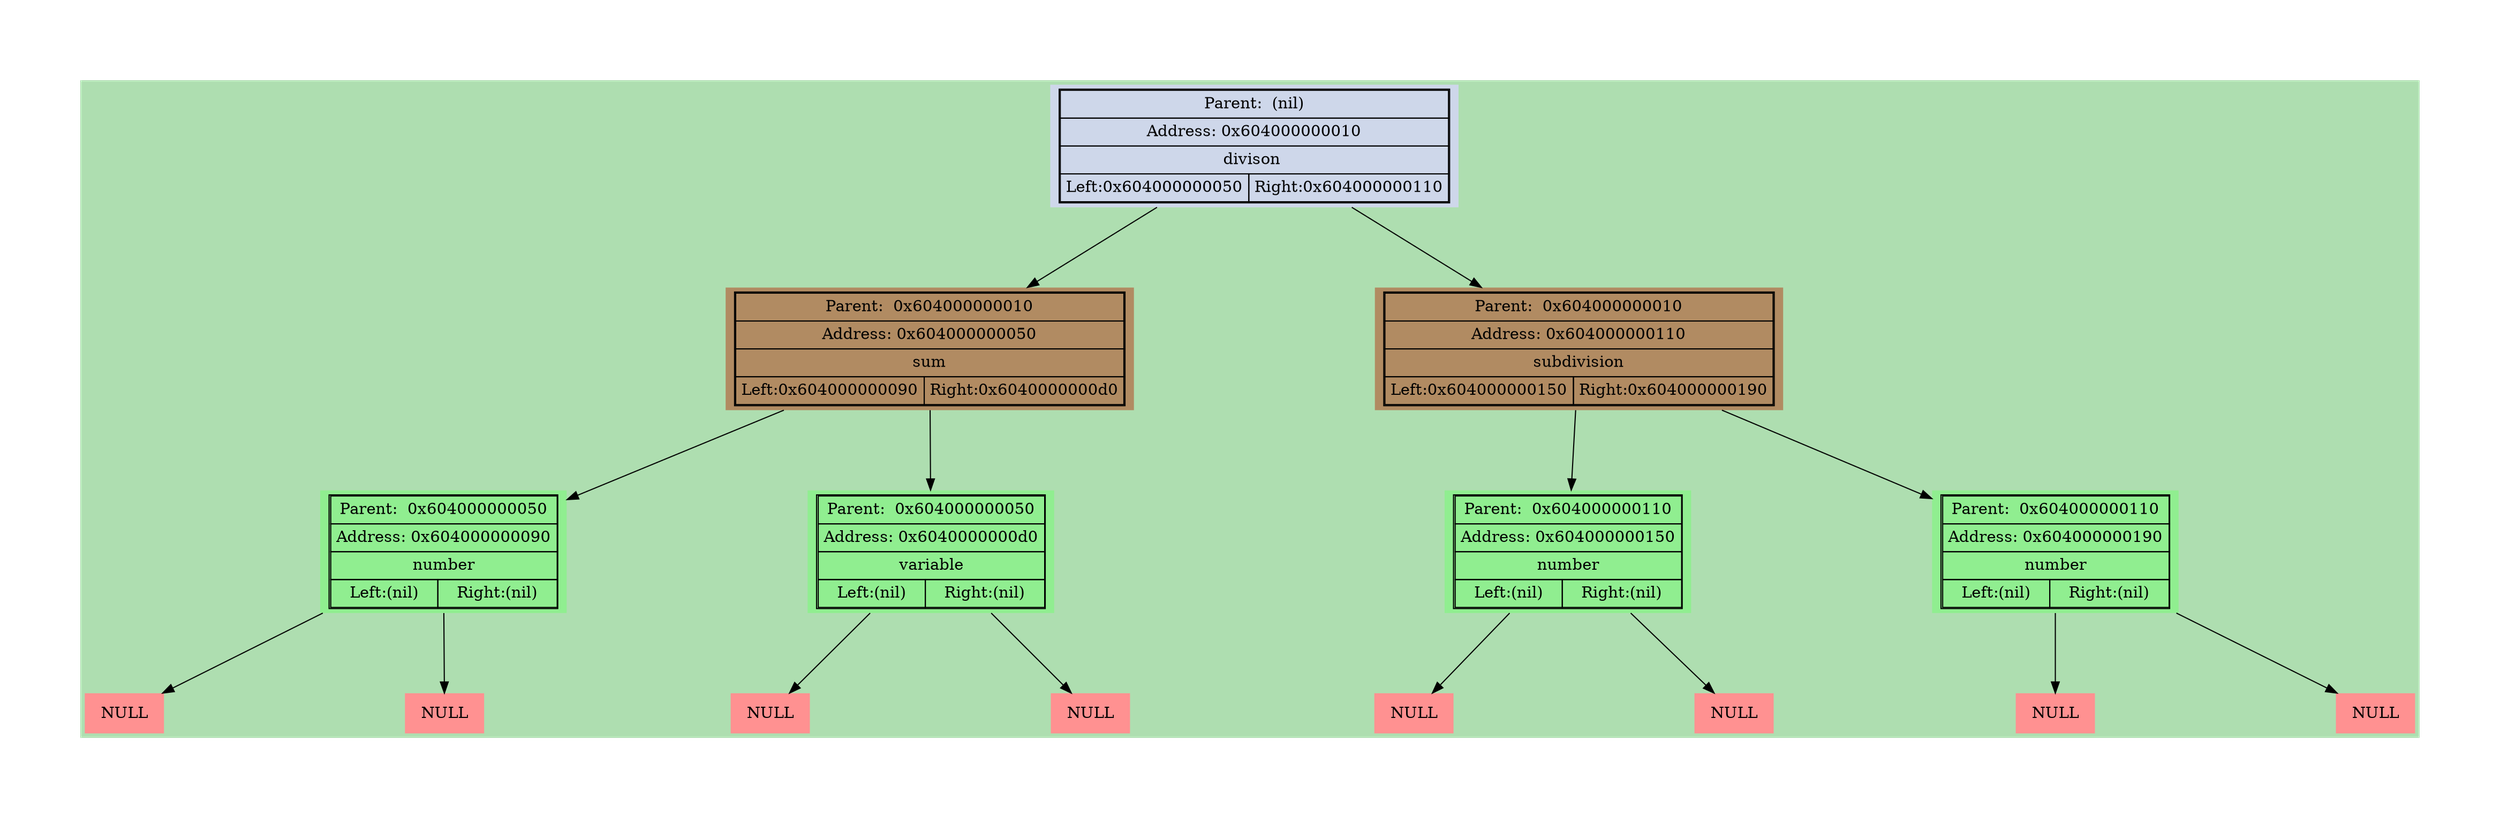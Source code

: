 digraph LIST{
harset = "UTF-8";
node [shape=plaintext];
bgcolor = "#0000aa";
fontcolor = black;
fontsize = 18;
style = "italic";
margin = 1;
ranksep = 1;
nodesep = 3;
bgcolor = "#aedeb0";
"0x604000000050" [style = "filled", fillcolor = "#b18b62",label=<
<table border="1" cellspacing="0" cellpadding="4">
<tr><td colspan="2">Parent:  0x604000000010</td></tr>
<tr><td colspan="2">Address: 0x604000000050</td></tr>
<tr><td colspan="2">sum</td></tr>
<tr><td align = "center" >Left:0x604000000090</td><td align = "center" >Right:0x6040000000d0</td></tr></table>>];

"0x604000000010" -> "0x604000000050";
"0x604000000090" [style = "filled", fillcolor = "lightgreen",label=<
<table border="1" cellspacing="0" cellpadding="4">
<tr><td colspan="2">Parent:  0x604000000050</td></tr>
<tr><td colspan="2">Address: 0x604000000090</td></tr>
<tr><td colspan="2">number</td></tr>
<tr><td align = "center" >Left:(nil)</td><td align = "center" >Right:(nil)</td></tr></table>>];

"0x604000000050" -> "0x604000000090";
"0x604000000090" -> "0x604000000098";
"0x604000000098" [style = "filled", fillcolor = "#ff9191", label=<
<table border = "0" cellspacing="2" cellpadding="4">
<tr><td>NULL</td></tr></table>>];

"0x604000000090" -> "0x6040000000a0";
"0x6040000000a0" [style = "filled", fillcolor = "#ff9191", label=<
<table border = "0" cellspacing="2" cellpadding="4">
<tr><td>NULL</td></tr></table>>];

"0x6040000000d0" [style = "filled", fillcolor = "lightgreen",label=<
<table border="1" cellspacing="0" cellpadding="4">
<tr><td colspan="2">Parent:  0x604000000050</td></tr>
<tr><td colspan="2">Address: 0x6040000000d0</td></tr>
<tr><td colspan="2">variable</td></tr>
<tr><td align = "center" >Left:(nil)</td><td align = "center" >Right:(nil)</td></tr></table>>];

"0x604000000050" -> "0x6040000000d0";
"0x6040000000d0" -> "0x6040000000d8";
"0x6040000000d8" [style = "filled", fillcolor = "#ff9191", label=<
<table border = "0" cellspacing="2" cellpadding="4">
<tr><td>NULL</td></tr></table>>];

"0x6040000000d0" -> "0x6040000000e0";
"0x6040000000e0" [style = "filled", fillcolor = "#ff9191", label=<
<table border = "0" cellspacing="2" cellpadding="4">
<tr><td>NULL</td></tr></table>>];

"0x604000000110" [style = "filled", fillcolor = "#b18b62",label=<
<table border="1" cellspacing="0" cellpadding="4">
<tr><td colspan="2">Parent:  0x604000000010</td></tr>
<tr><td colspan="2">Address: 0x604000000110</td></tr>
<tr><td colspan="2">subdivision</td></tr>
<tr><td align = "center" >Left:0x604000000150</td><td align = "center" >Right:0x604000000190</td></tr></table>>];

"0x604000000010" -> "0x604000000110";
"0x604000000150" [style = "filled", fillcolor = "lightgreen",label=<
<table border="1" cellspacing="0" cellpadding="4">
<tr><td colspan="2">Parent:  0x604000000110</td></tr>
<tr><td colspan="2">Address: 0x604000000150</td></tr>
<tr><td colspan="2">number</td></tr>
<tr><td align = "center" >Left:(nil)</td><td align = "center" >Right:(nil)</td></tr></table>>];

"0x604000000110" -> "0x604000000150";
"0x604000000150" -> "0x604000000158";
"0x604000000158" [style = "filled", fillcolor = "#ff9191", label=<
<table border = "0" cellspacing="2" cellpadding="4">
<tr><td>NULL</td></tr></table>>];

"0x604000000150" -> "0x604000000160";
"0x604000000160" [style = "filled", fillcolor = "#ff9191", label=<
<table border = "0" cellspacing="2" cellpadding="4">
<tr><td>NULL</td></tr></table>>];

"0x604000000190" [style = "filled", fillcolor = "lightgreen",label=<
<table border="1" cellspacing="0" cellpadding="4">
<tr><td colspan="2">Parent:  0x604000000110</td></tr>
<tr><td colspan="2">Address: 0x604000000190</td></tr>
<tr><td colspan="2">number</td></tr>
<tr><td align = "center" >Left:(nil)</td><td align = "center" >Right:(nil)</td></tr></table>>];

"0x604000000110" -> "0x604000000190";
"0x604000000190" -> "0x604000000198";
"0x604000000198" [style = "filled", fillcolor = "#ff9191", label=<
<table border = "0" cellspacing="2" cellpadding="4">
<tr><td>NULL</td></tr></table>>];

"0x604000000190" -> "0x6040000001a0";
"0x6040000001a0" [style = "filled", fillcolor = "#ff9191", label=<
<table border = "0" cellspacing="2" cellpadding="4">
<tr><td>NULL</td></tr></table>>];

"0x604000000010" [style = "filled", fillcolor = "#ced7ea",label=<
<table border="1" cellspacing="0" cellpadding="4">
<tr><td colspan="2">Parent:  (nil)</td></tr>
<tr><td colspan="2">Address: 0x604000000010</td></tr>
<tr><td colspan="2">divison </td></tr>
<tr><td align = "center" >Left:0x604000000050</td><td align = "center" >Right:0x604000000110</td></tr></table>>];

}